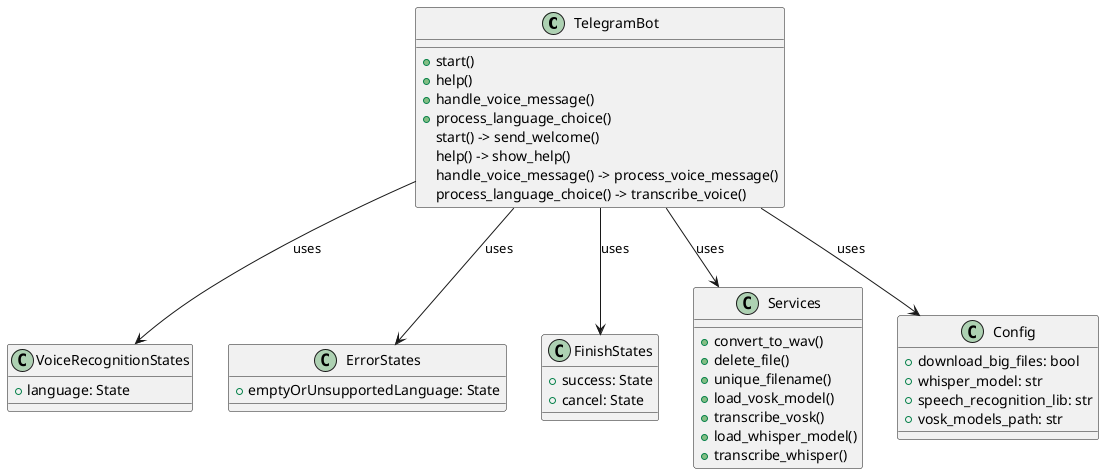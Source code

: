 @startuml
!define RECTANGLE class

RECTANGLE TelegramBot {
  + start()
  + help()
  + handle_voice_message()
  + process_language_choice()
}

RECTANGLE VoiceRecognitionStates {
  + language: State
}

RECTANGLE ErrorStates {
  + emptyOrUnsupportedLanguage: State
}

RECTANGLE FinishStates {
  + success: State
  + cancel: State
}

RECTANGLE Services {
  + convert_to_wav()
  + delete_file()
  + unique_filename()
  + load_vosk_model()
  + transcribe_vosk()
  + load_whisper_model()
  + transcribe_whisper()
}

RECTANGLE Config {
  + download_big_files: bool
  + whisper_model: str
  + speech_recognition_lib: str
  + vosk_models_path: str
}

TelegramBot --> VoiceRecognitionStates : uses
TelegramBot --> ErrorStates : uses
TelegramBot --> FinishStates : uses
TelegramBot --> Services : uses
TelegramBot --> Config : uses

TelegramBot : start() -> send_welcome()
TelegramBot : help() -> show_help()
TelegramBot : handle_voice_message() -> process_voice_message()
TelegramBot : process_language_choice() -> transcribe_voice()

@enduml